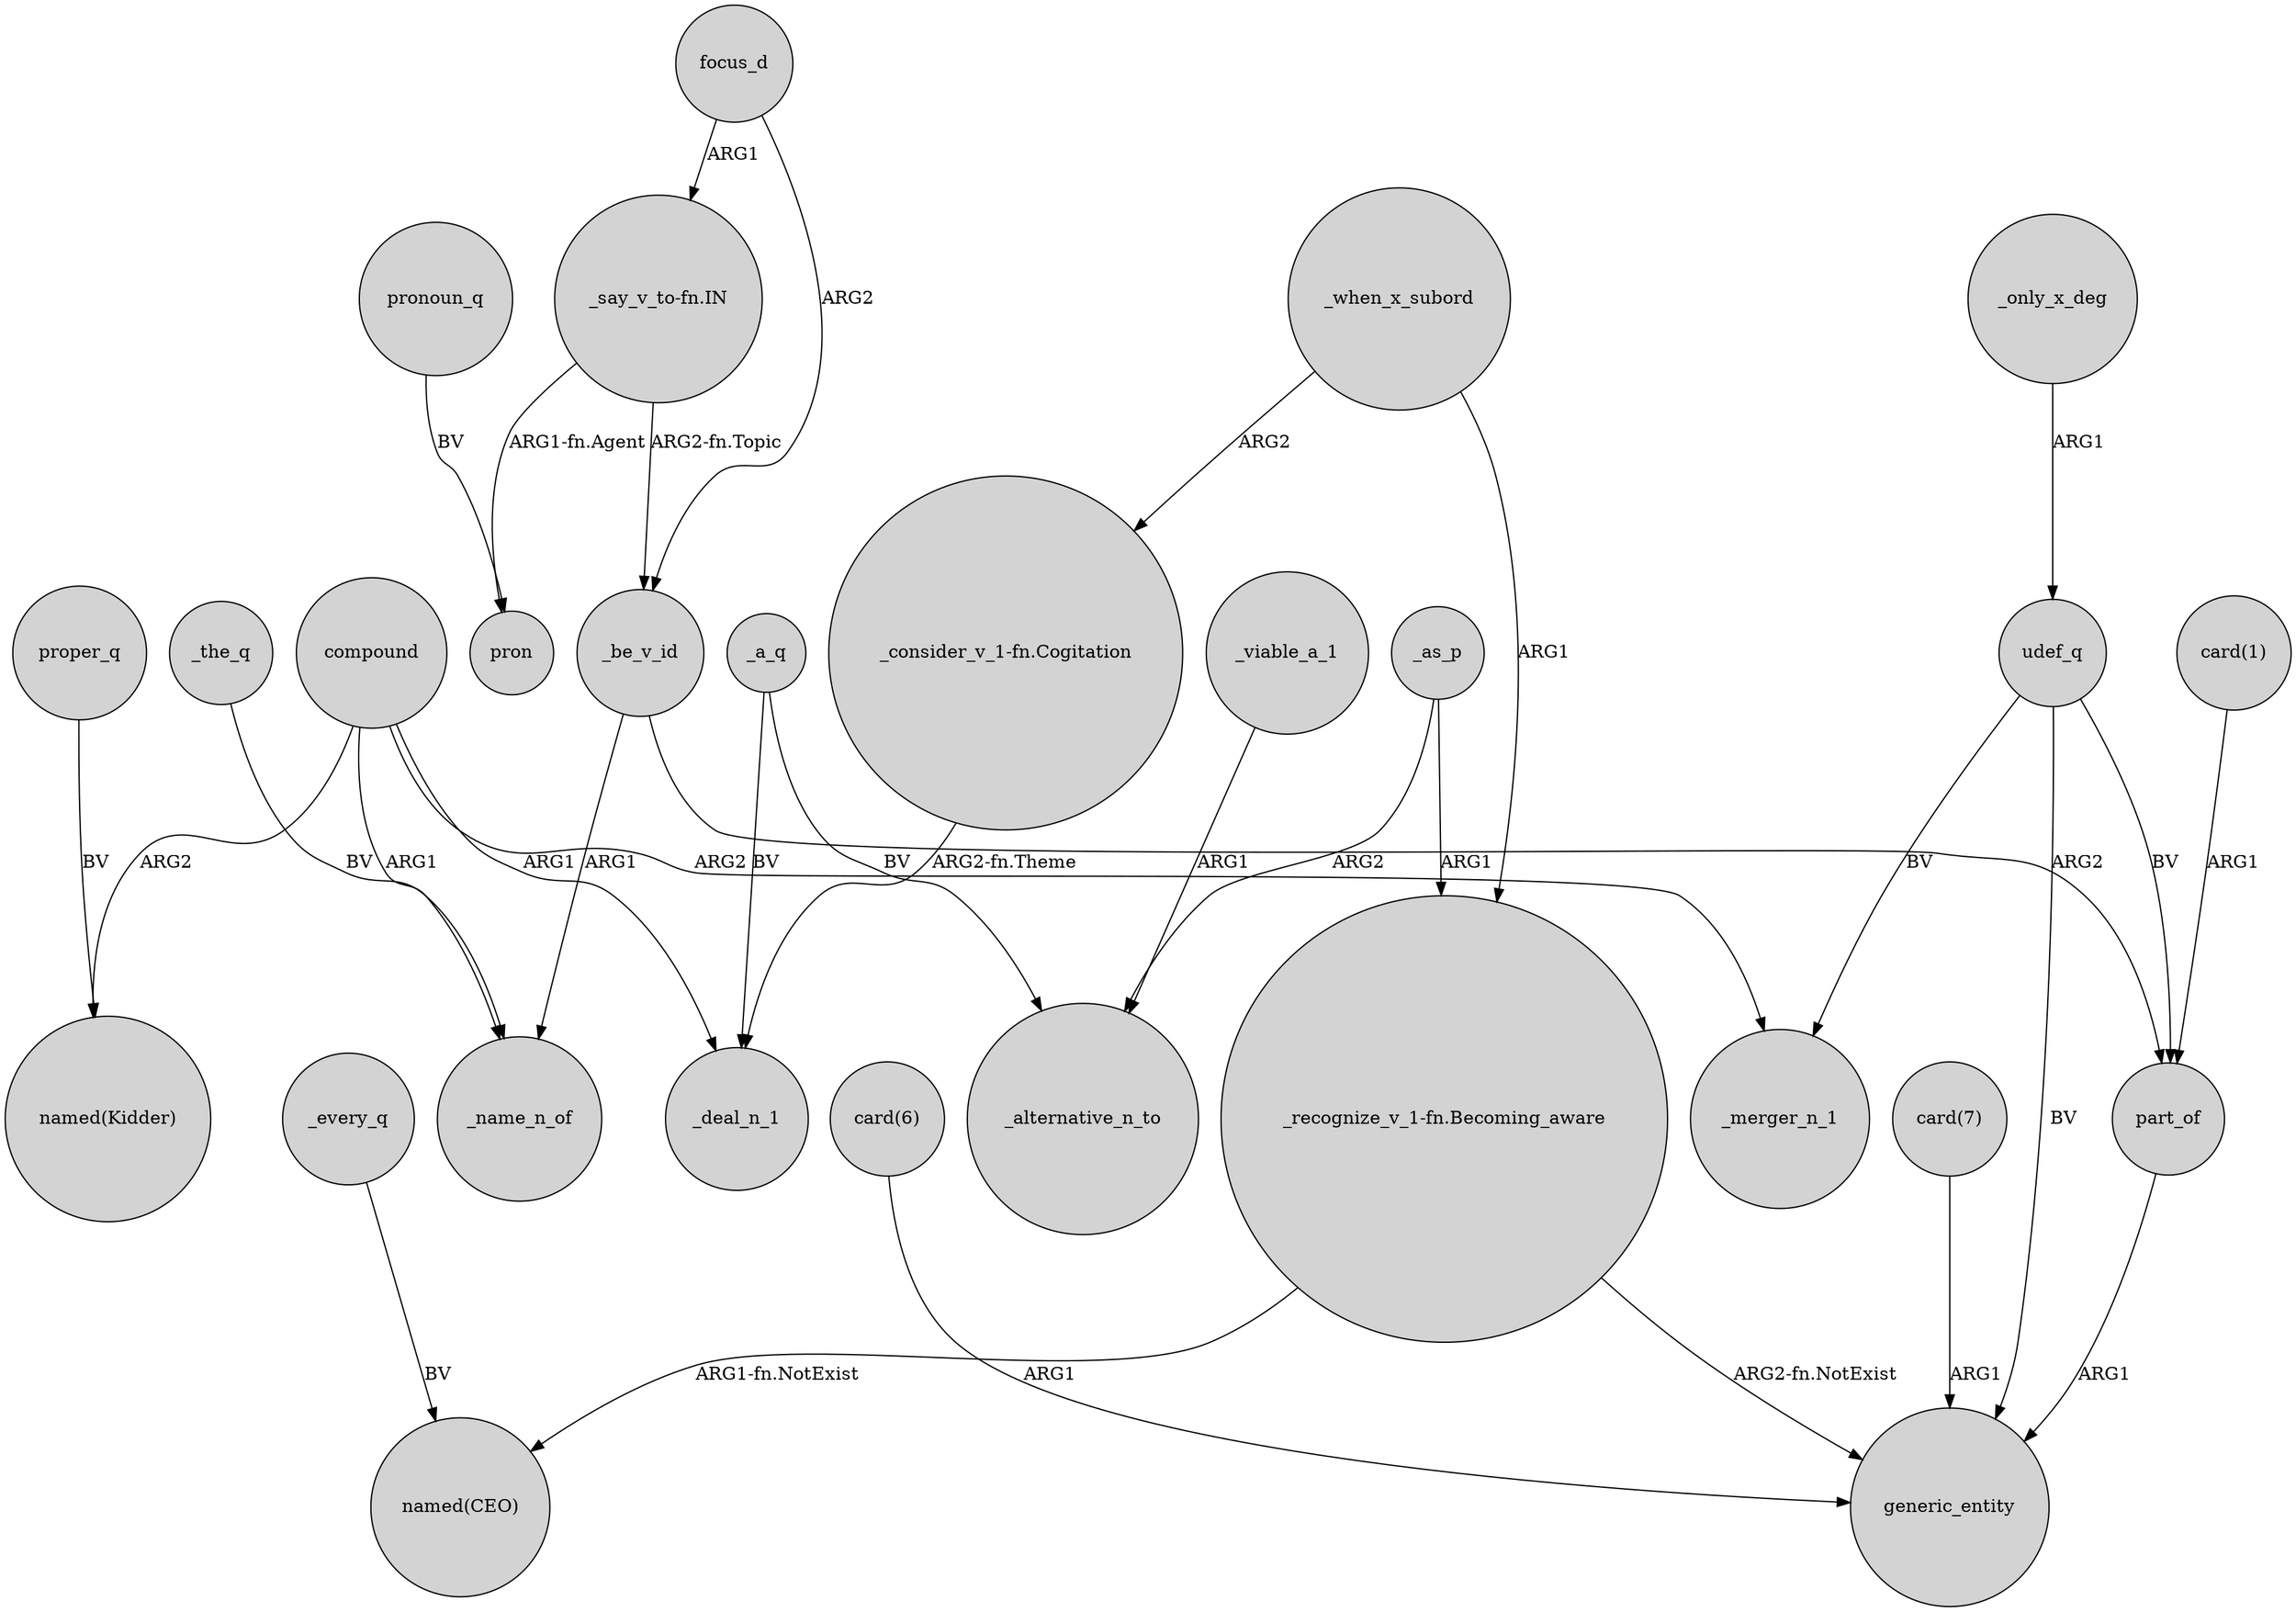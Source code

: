 digraph {
	node [shape=circle style=filled]
	focus_d -> _be_v_id [label=ARG2]
	_as_p -> _alternative_n_to [label=ARG2]
	compound -> "named(Kidder)" [label=ARG2]
	_only_x_deg -> udef_q [label=ARG1]
	_a_q -> _alternative_n_to [label=BV]
	udef_q -> part_of [label=BV]
	"_consider_v_1-fn.Cogitation" -> _deal_n_1 [label="ARG2-fn.Theme"]
	udef_q -> generic_entity [label=BV]
	compound -> _deal_n_1 [label=ARG1]
	_a_q -> _deal_n_1 [label=BV]
	part_of -> generic_entity [label=ARG1]
	"_say_v_to-fn.IN" -> _be_v_id [label="ARG2-fn.Topic"]
	"card(6)" -> generic_entity [label=ARG1]
	"card(7)" -> generic_entity [label=ARG1]
	pronoun_q -> pron [label=BV]
	"_recognize_v_1-fn.Becoming_aware" -> "named(CEO)" [label="ARG1-fn.NotExist"]
	_viable_a_1 -> _alternative_n_to [label=ARG1]
	proper_q -> "named(Kidder)" [label=BV]
	_as_p -> "_recognize_v_1-fn.Becoming_aware" [label=ARG1]
	"card(1)" -> part_of [label=ARG1]
	_be_v_id -> _name_n_of [label=ARG1]
	_when_x_subord -> "_recognize_v_1-fn.Becoming_aware" [label=ARG1]
	compound -> _name_n_of [label=ARG1]
	compound -> _merger_n_1 [label=ARG2]
	"_say_v_to-fn.IN" -> pron [label="ARG1-fn.Agent"]
	_every_q -> "named(CEO)" [label=BV]
	_the_q -> _name_n_of [label=BV]
	_when_x_subord -> "_consider_v_1-fn.Cogitation" [label=ARG2]
	_be_v_id -> part_of [label=ARG2]
	udef_q -> _merger_n_1 [label=BV]
	focus_d -> "_say_v_to-fn.IN" [label=ARG1]
	"_recognize_v_1-fn.Becoming_aware" -> generic_entity [label="ARG2-fn.NotExist"]
}
